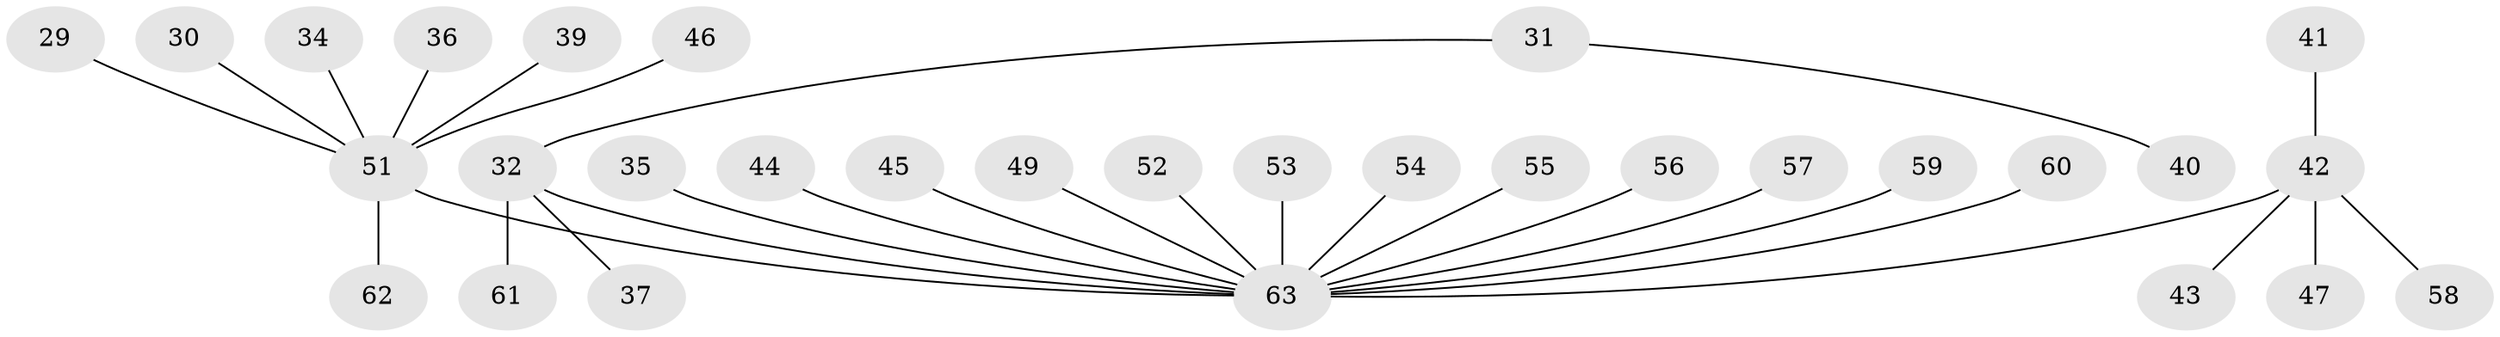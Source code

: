 // original degree distribution, {7: 0.015873015873015872, 2: 0.12698412698412698, 5: 0.06349206349206349, 4: 0.06349206349206349, 1: 0.6031746031746031, 3: 0.1111111111111111, 6: 0.015873015873015872}
// Generated by graph-tools (version 1.1) at 2025/52/03/09/25 04:52:48]
// undirected, 31 vertices, 30 edges
graph export_dot {
graph [start="1"]
  node [color=gray90,style=filled];
  29;
  30;
  31;
  32 [super="+22"];
  34;
  35;
  36;
  37;
  39;
  40;
  41;
  42 [super="+38+25"];
  43;
  44;
  45;
  46;
  47;
  49;
  51 [super="+13+48"];
  52;
  53;
  54;
  55;
  56;
  57;
  58;
  59;
  60;
  61;
  62;
  63 [super="+28+33+24+50+6+26"];
  29 -- 51;
  30 -- 51;
  31 -- 40;
  31 -- 32;
  32 -- 37;
  32 -- 61;
  32 -- 63;
  34 -- 51;
  35 -- 63;
  36 -- 51;
  39 -- 51;
  41 -- 42;
  42 -- 43;
  42 -- 58;
  42 -- 47;
  42 -- 63;
  44 -- 63;
  45 -- 63;
  46 -- 51;
  49 -- 63;
  51 -- 62;
  51 -- 63;
  52 -- 63;
  53 -- 63;
  54 -- 63;
  55 -- 63;
  56 -- 63;
  57 -- 63;
  59 -- 63;
  60 -- 63;
}
